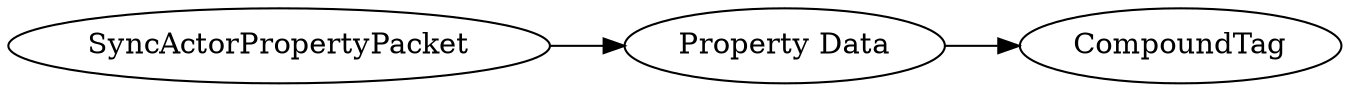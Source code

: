 digraph "SyncActorPropertyPacket" {
rankdir = LR
0
0 -> 1
1 -> 2

0 [label="SyncActorPropertyPacket",comment="name: \"SyncActorPropertyPacket\", typeName: \"\", id: 0, branchId: 165, recurseId: -1, attributes: 0, notes: \"\""];
1 [label="Property Data",comment="name: \"Property Data\", typeName: \"CompoundTag\", id: 1, branchId: 0, recurseId: -1, attributes: 256, notes: \"type: actor identifier hash; properties: properties of actor that have been flagged for client sync as a sub-compound tag\""];
2 [label="CompoundTag",comment="name: \"CompoundTag\", typeName: \"\", id: 2, branchId: 0, recurseId: -1, attributes: 512, notes: \"\""];
{ rank = max;2}

}
